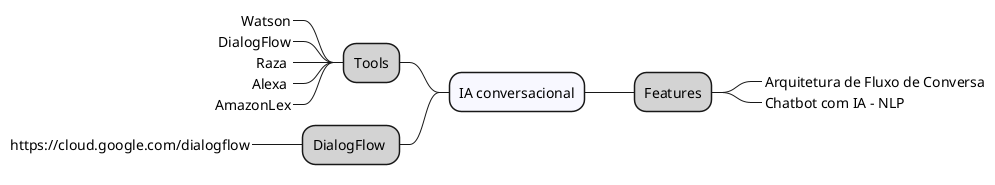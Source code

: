 @startmindmap

*[#F8F8FF] IA conversacional

**[#LightGray] Features
***_ Arquitetura de Fluxo de Conversa
***_ Chatbot com IA - NLP

left side

**[#LightGray] Tools
***_ Watson
***_ DialogFlow
***_ Raza 
***_ Alexa 
***_ AmazonLex

**[#LightGray]  DialogFlow 
***_ https://cloud.google.com/dialogflow

@endmindmap
